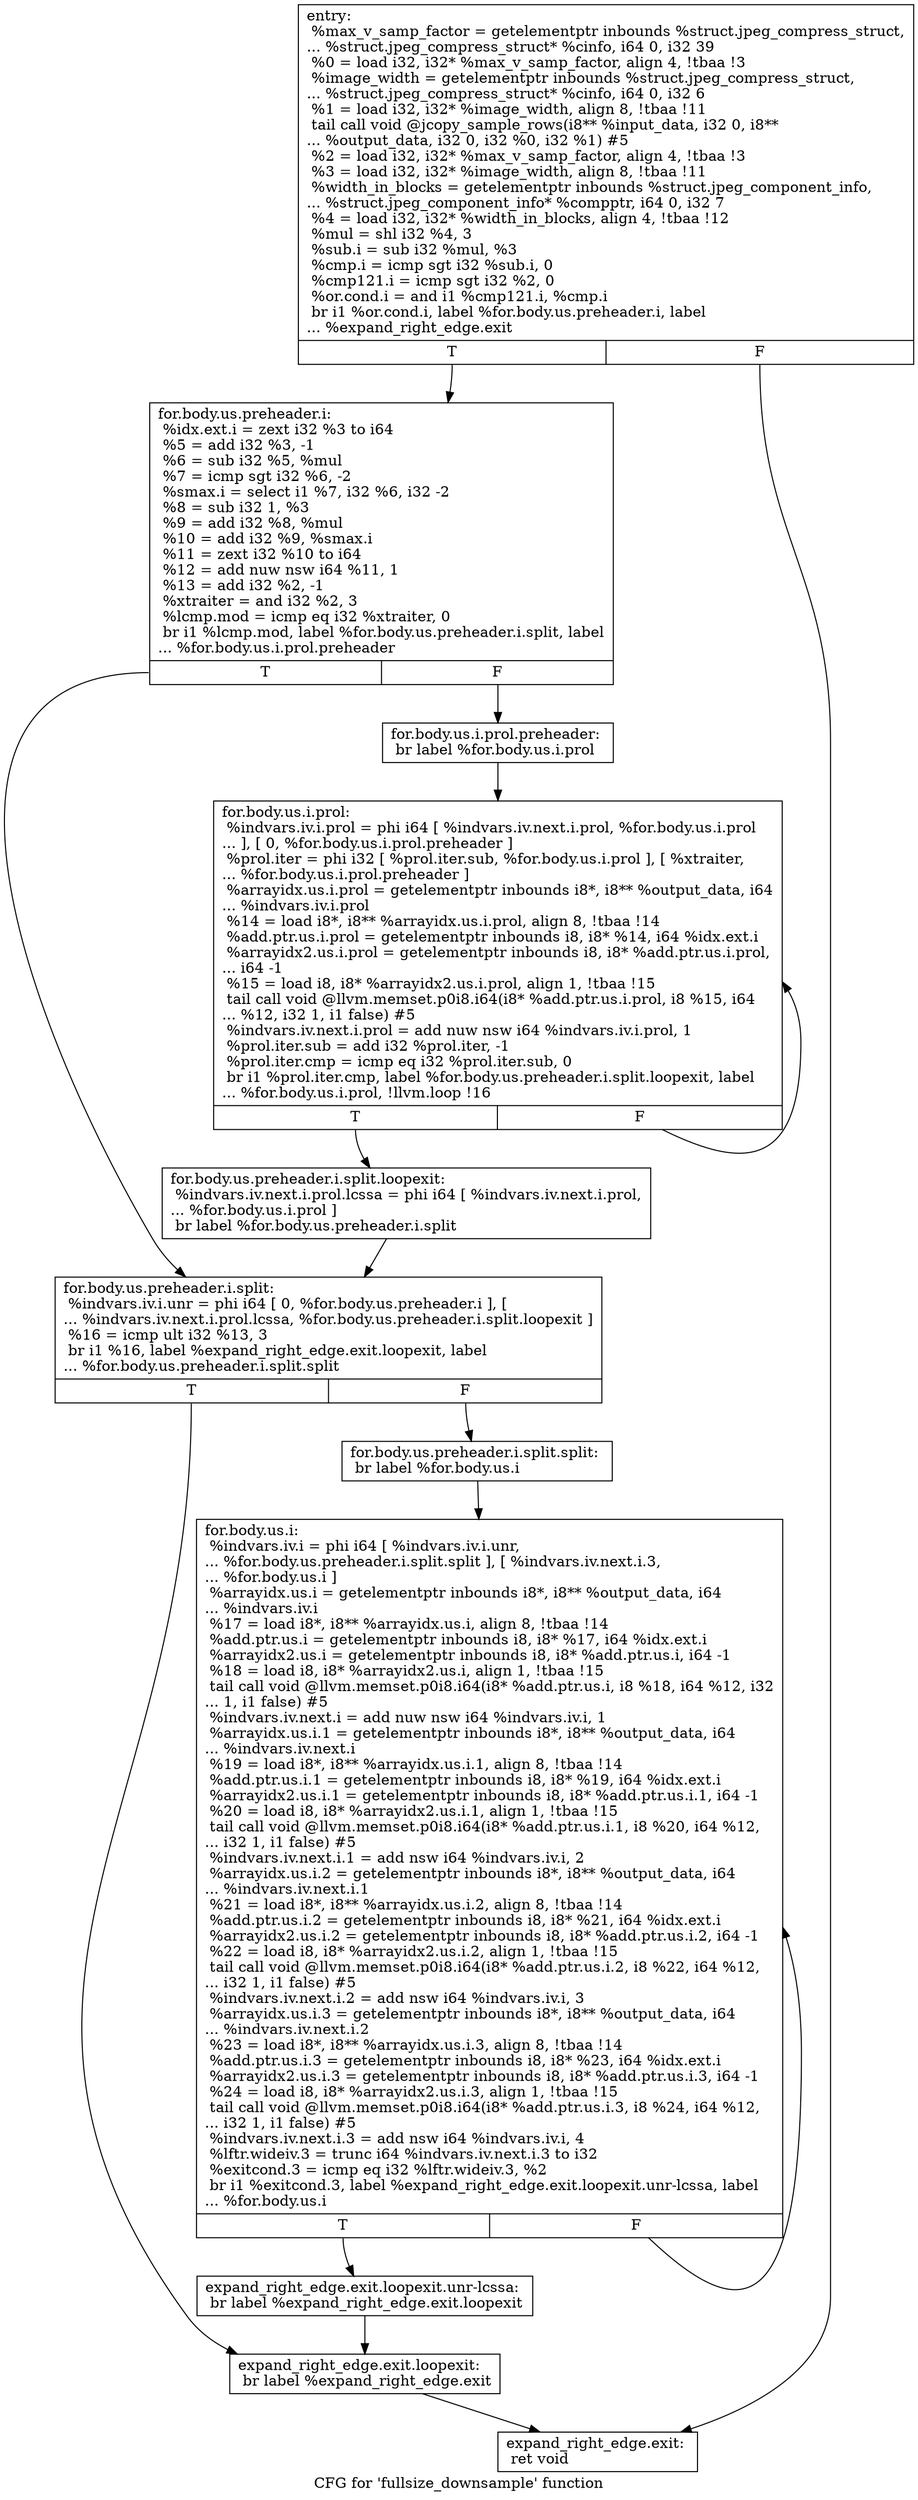digraph "CFG for 'fullsize_downsample' function" {
	label="CFG for 'fullsize_downsample' function";

	Node0x58a7100 [shape=record,label="{entry:\l  %max_v_samp_factor = getelementptr inbounds %struct.jpeg_compress_struct,\l... %struct.jpeg_compress_struct* %cinfo, i64 0, i32 39\l  %0 = load i32, i32* %max_v_samp_factor, align 4, !tbaa !3\l  %image_width = getelementptr inbounds %struct.jpeg_compress_struct,\l... %struct.jpeg_compress_struct* %cinfo, i64 0, i32 6\l  %1 = load i32, i32* %image_width, align 8, !tbaa !11\l  tail call void @jcopy_sample_rows(i8** %input_data, i32 0, i8**\l... %output_data, i32 0, i32 %0, i32 %1) #5\l  %2 = load i32, i32* %max_v_samp_factor, align 4, !tbaa !3\l  %3 = load i32, i32* %image_width, align 8, !tbaa !11\l  %width_in_blocks = getelementptr inbounds %struct.jpeg_component_info,\l... %struct.jpeg_component_info* %compptr, i64 0, i32 7\l  %4 = load i32, i32* %width_in_blocks, align 4, !tbaa !12\l  %mul = shl i32 %4, 3\l  %sub.i = sub i32 %mul, %3\l  %cmp.i = icmp sgt i32 %sub.i, 0\l  %cmp121.i = icmp sgt i32 %2, 0\l  %or.cond.i = and i1 %cmp121.i, %cmp.i\l  br i1 %or.cond.i, label %for.body.us.preheader.i, label\l... %expand_right_edge.exit\l|{<s0>T|<s1>F}}"];
	Node0x58a7100:s0 -> Node0x58b76f0;
	Node0x58a7100:s1 -> Node0x58c9fc0;
	Node0x58b76f0 [shape=record,label="{for.body.us.preheader.i:                          \l  %idx.ext.i = zext i32 %3 to i64\l  %5 = add i32 %3, -1\l  %6 = sub i32 %5, %mul\l  %7 = icmp sgt i32 %6, -2\l  %smax.i = select i1 %7, i32 %6, i32 -2\l  %8 = sub i32 1, %3\l  %9 = add i32 %8, %mul\l  %10 = add i32 %9, %smax.i\l  %11 = zext i32 %10 to i64\l  %12 = add nuw nsw i64 %11, 1\l  %13 = add i32 %2, -1\l  %xtraiter = and i32 %2, 3\l  %lcmp.mod = icmp eq i32 %xtraiter, 0\l  br i1 %lcmp.mod, label %for.body.us.preheader.i.split, label\l... %for.body.us.i.prol.preheader\l|{<s0>T|<s1>F}}"];
	Node0x58b76f0:s0 -> Node0x58c9aa0;
	Node0x58b76f0:s1 -> Node0x58ca920;
	Node0x58ca920 [shape=record,label="{for.body.us.i.prol.preheader:                     \l  br label %for.body.us.i.prol\l}"];
	Node0x58ca920 -> Node0x58caad0;
	Node0x58caad0 [shape=record,label="{for.body.us.i.prol:                               \l  %indvars.iv.i.prol = phi i64 [ %indvars.iv.next.i.prol, %for.body.us.i.prol\l... ], [ 0, %for.body.us.i.prol.preheader ]\l  %prol.iter = phi i32 [ %prol.iter.sub, %for.body.us.i.prol ], [ %xtraiter,\l... %for.body.us.i.prol.preheader ]\l  %arrayidx.us.i.prol = getelementptr inbounds i8*, i8** %output_data, i64\l... %indvars.iv.i.prol\l  %14 = load i8*, i8** %arrayidx.us.i.prol, align 8, !tbaa !14\l  %add.ptr.us.i.prol = getelementptr inbounds i8, i8* %14, i64 %idx.ext.i\l  %arrayidx2.us.i.prol = getelementptr inbounds i8, i8* %add.ptr.us.i.prol,\l... i64 -1\l  %15 = load i8, i8* %arrayidx2.us.i.prol, align 1, !tbaa !15\l  tail call void @llvm.memset.p0i8.i64(i8* %add.ptr.us.i.prol, i8 %15, i64\l... %12, i32 1, i1 false) #5\l  %indvars.iv.next.i.prol = add nuw nsw i64 %indvars.iv.i.prol, 1\l  %prol.iter.sub = add i32 %prol.iter, -1\l  %prol.iter.cmp = icmp eq i32 %prol.iter.sub, 0\l  br i1 %prol.iter.cmp, label %for.body.us.preheader.i.split.loopexit, label\l... %for.body.us.i.prol, !llvm.loop !16\l|{<s0>T|<s1>F}}"];
	Node0x58caad0:s0 -> Node0x58cb6a0;
	Node0x58caad0:s1 -> Node0x58caad0;
	Node0x58cb6a0 [shape=record,label="{for.body.us.preheader.i.split.loopexit:           \l  %indvars.iv.next.i.prol.lcssa = phi i64 [ %indvars.iv.next.i.prol,\l... %for.body.us.i.prol ]\l  br label %for.body.us.preheader.i.split\l}"];
	Node0x58cb6a0 -> Node0x58c9aa0;
	Node0x58c9aa0 [shape=record,label="{for.body.us.preheader.i.split:                    \l  %indvars.iv.i.unr = phi i64 [ 0, %for.body.us.preheader.i ], [\l... %indvars.iv.next.i.prol.lcssa, %for.body.us.preheader.i.split.loopexit ]\l  %16 = icmp ult i32 %13, 3\l  br i1 %16, label %expand_right_edge.exit.loopexit, label\l... %for.body.us.preheader.i.split.split\l|{<s0>T|<s1>F}}"];
	Node0x58c9aa0:s0 -> Node0x58ca400;
	Node0x58c9aa0:s1 -> Node0x58cbb30;
	Node0x58cbb30 [shape=record,label="{for.body.us.preheader.i.split.split:              \l  br label %for.body.us.i\l}"];
	Node0x58cbb30 -> Node0x58cbce0;
	Node0x58cbce0 [shape=record,label="{for.body.us.i:                                    \l  %indvars.iv.i = phi i64 [ %indvars.iv.i.unr,\l... %for.body.us.preheader.i.split.split ], [ %indvars.iv.next.i.3,\l... %for.body.us.i ]\l  %arrayidx.us.i = getelementptr inbounds i8*, i8** %output_data, i64\l... %indvars.iv.i\l  %17 = load i8*, i8** %arrayidx.us.i, align 8, !tbaa !14\l  %add.ptr.us.i = getelementptr inbounds i8, i8* %17, i64 %idx.ext.i\l  %arrayidx2.us.i = getelementptr inbounds i8, i8* %add.ptr.us.i, i64 -1\l  %18 = load i8, i8* %arrayidx2.us.i, align 1, !tbaa !15\l  tail call void @llvm.memset.p0i8.i64(i8* %add.ptr.us.i, i8 %18, i64 %12, i32\l... 1, i1 false) #5\l  %indvars.iv.next.i = add nuw nsw i64 %indvars.iv.i, 1\l  %arrayidx.us.i.1 = getelementptr inbounds i8*, i8** %output_data, i64\l... %indvars.iv.next.i\l  %19 = load i8*, i8** %arrayidx.us.i.1, align 8, !tbaa !14\l  %add.ptr.us.i.1 = getelementptr inbounds i8, i8* %19, i64 %idx.ext.i\l  %arrayidx2.us.i.1 = getelementptr inbounds i8, i8* %add.ptr.us.i.1, i64 -1\l  %20 = load i8, i8* %arrayidx2.us.i.1, align 1, !tbaa !15\l  tail call void @llvm.memset.p0i8.i64(i8* %add.ptr.us.i.1, i8 %20, i64 %12,\l... i32 1, i1 false) #5\l  %indvars.iv.next.i.1 = add nsw i64 %indvars.iv.i, 2\l  %arrayidx.us.i.2 = getelementptr inbounds i8*, i8** %output_data, i64\l... %indvars.iv.next.i.1\l  %21 = load i8*, i8** %arrayidx.us.i.2, align 8, !tbaa !14\l  %add.ptr.us.i.2 = getelementptr inbounds i8, i8* %21, i64 %idx.ext.i\l  %arrayidx2.us.i.2 = getelementptr inbounds i8, i8* %add.ptr.us.i.2, i64 -1\l  %22 = load i8, i8* %arrayidx2.us.i.2, align 1, !tbaa !15\l  tail call void @llvm.memset.p0i8.i64(i8* %add.ptr.us.i.2, i8 %22, i64 %12,\l... i32 1, i1 false) #5\l  %indvars.iv.next.i.2 = add nsw i64 %indvars.iv.i, 3\l  %arrayidx.us.i.3 = getelementptr inbounds i8*, i8** %output_data, i64\l... %indvars.iv.next.i.2\l  %23 = load i8*, i8** %arrayidx.us.i.3, align 8, !tbaa !14\l  %add.ptr.us.i.3 = getelementptr inbounds i8, i8* %23, i64 %idx.ext.i\l  %arrayidx2.us.i.3 = getelementptr inbounds i8, i8* %add.ptr.us.i.3, i64 -1\l  %24 = load i8, i8* %arrayidx2.us.i.3, align 1, !tbaa !15\l  tail call void @llvm.memset.p0i8.i64(i8* %add.ptr.us.i.3, i8 %24, i64 %12,\l... i32 1, i1 false) #5\l  %indvars.iv.next.i.3 = add nsw i64 %indvars.iv.i, 4\l  %lftr.wideiv.3 = trunc i64 %indvars.iv.next.i.3 to i32\l  %exitcond.3 = icmp eq i32 %lftr.wideiv.3, %2\l  br i1 %exitcond.3, label %expand_right_edge.exit.loopexit.unr-lcssa, label\l... %for.body.us.i\l|{<s0>T|<s1>F}}"];
	Node0x58cbce0:s0 -> Node0x58baf10;
	Node0x58cbce0:s1 -> Node0x58cbce0;
	Node0x58baf10 [shape=record,label="{expand_right_edge.exit.loopexit.unr-lcssa:        \l  br label %expand_right_edge.exit.loopexit\l}"];
	Node0x58baf10 -> Node0x58ca400;
	Node0x58ca400 [shape=record,label="{expand_right_edge.exit.loopexit:                  \l  br label %expand_right_edge.exit\l}"];
	Node0x58ca400 -> Node0x58c9fc0;
	Node0x58c9fc0 [shape=record,label="{expand_right_edge.exit:                           \l  ret void\l}"];
}
